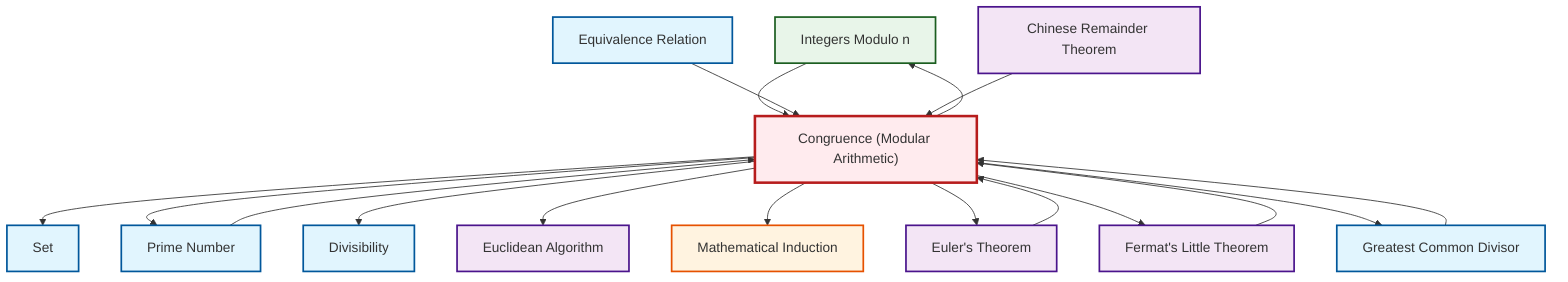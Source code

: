 graph TD
    classDef definition fill:#e1f5fe,stroke:#01579b,stroke-width:2px
    classDef theorem fill:#f3e5f5,stroke:#4a148c,stroke-width:2px
    classDef axiom fill:#fff3e0,stroke:#e65100,stroke-width:2px
    classDef example fill:#e8f5e9,stroke:#1b5e20,stroke-width:2px
    classDef current fill:#ffebee,stroke:#b71c1c,stroke-width:3px
    ex-quotient-integers-mod-n["Integers Modulo n"]:::example
    thm-fermat-little["Fermat's Little Theorem"]:::theorem
    def-congruence["Congruence (Modular Arithmetic)"]:::definition
    def-divisibility["Divisibility"]:::definition
    def-prime["Prime Number"]:::definition
    ax-induction["Mathematical Induction"]:::axiom
    def-gcd["Greatest Common Divisor"]:::definition
    thm-chinese-remainder["Chinese Remainder Theorem"]:::theorem
    def-equivalence-relation["Equivalence Relation"]:::definition
    thm-euclidean-algorithm["Euclidean Algorithm"]:::theorem
    thm-euler["Euler's Theorem"]:::theorem
    def-set["Set"]:::definition
    thm-fermat-little --> def-congruence
    def-congruence --> def-set
    def-congruence --> def-prime
    def-gcd --> def-congruence
    def-congruence --> def-divisibility
    ex-quotient-integers-mod-n --> def-congruence
    def-congruence --> ex-quotient-integers-mod-n
    def-congruence --> thm-euclidean-algorithm
    def-congruence --> ax-induction
    thm-euler --> def-congruence
    def-congruence --> thm-euler
    def-prime --> def-congruence
    def-congruence --> thm-fermat-little
    def-congruence --> def-gcd
    def-equivalence-relation --> def-congruence
    thm-chinese-remainder --> def-congruence
    class def-congruence current